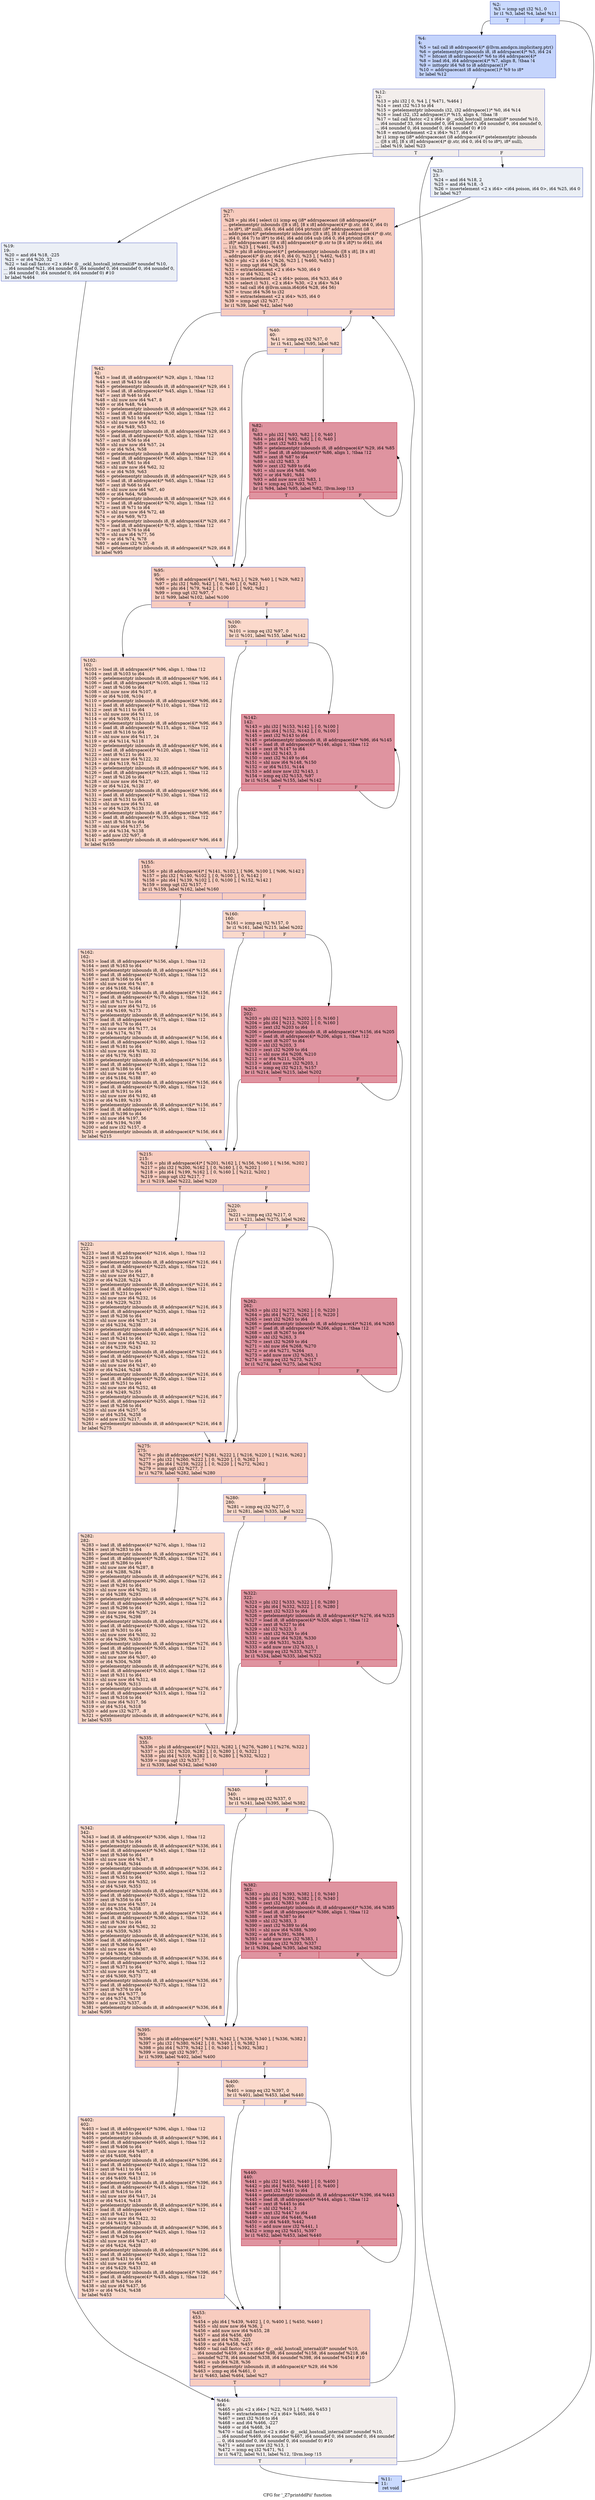 digraph "CFG for '_Z7printddPii' function" {
	label="CFG for '_Z7printddPii' function";

	Node0x4d360e0 [shape=record,color="#3d50c3ff", style=filled, fillcolor="#88abfd70",label="{%2:\l  %3 = icmp sgt i32 %1, 0\l  br i1 %3, label %4, label %11\l|{<s0>T|<s1>F}}"];
	Node0x4d360e0:s0 -> Node0x4d36800;
	Node0x4d360e0:s1 -> Node0x4d36890;
	Node0x4d36800 [shape=record,color="#3d50c3ff", style=filled, fillcolor="#7a9df870",label="{%4:\l4:                                                \l  %5 = tail call i8 addrspace(4)* @llvm.amdgcn.implicitarg.ptr()\l  %6 = getelementptr inbounds i8, i8 addrspace(4)* %5, i64 24\l  %7 = bitcast i8 addrspace(4)* %6 to i64 addrspace(4)*\l  %8 = load i64, i64 addrspace(4)* %7, align 8, !tbaa !4\l  %9 = inttoptr i64 %8 to i8 addrspace(1)*\l  %10 = addrspacecast i8 addrspace(1)* %9 to i8*\l  br label %12\l}"];
	Node0x4d36800 -> Node0x4d369d0;
	Node0x4d36890 [shape=record,color="#3d50c3ff", style=filled, fillcolor="#88abfd70",label="{%11:\l11:                                               \l  ret void\l}"];
	Node0x4d369d0 [shape=record,color="#3d50c3ff", style=filled, fillcolor="#e3d9d370",label="{%12:\l12:                                               \l  %13 = phi i32 [ 0, %4 ], [ %471, %464 ]\l  %14 = zext i32 %13 to i64\l  %15 = getelementptr inbounds i32, i32 addrspace(1)* %0, i64 %14\l  %16 = load i32, i32 addrspace(1)* %15, align 4, !tbaa !8\l  %17 = tail call fastcc \<2 x i64\> @__ockl_hostcall_internal(i8* noundef %10,\l... i64 noundef 33, i64 noundef 0, i64 noundef 0, i64 noundef 0, i64 noundef 0,\l... i64 noundef 0, i64 noundef 0, i64 noundef 0) #10\l  %18 = extractelement \<2 x i64\> %17, i64 0\l  br i1 icmp eq (i8* addrspacecast (i8 addrspace(4)* getelementptr inbounds\l... ([8 x i8], [8 x i8] addrspace(4)* @.str, i64 0, i64 0) to i8*), i8* null),\l... label %19, label %23\l|{<s0>T|<s1>F}}"];
	Node0x4d369d0:s0 -> Node0x4d38840;
	Node0x4d369d0:s1 -> Node0x4d39230;
	Node0x4d38840 [shape=record,color="#3d50c3ff", style=filled, fillcolor="#d1dae970",label="{%19:\l19:                                               \l  %20 = and i64 %18, -225\l  %21 = or i64 %20, 32\l  %22 = tail call fastcc \<2 x i64\> @__ockl_hostcall_internal(i8* noundef %10,\l... i64 noundef %21, i64 noundef 0, i64 noundef 0, i64 noundef 0, i64 noundef 0,\l... i64 noundef 0, i64 noundef 0, i64 noundef 0) #10\l  br label %464\l}"];
	Node0x4d38840 -> Node0x4d37b70;
	Node0x4d39230 [shape=record,color="#3d50c3ff", style=filled, fillcolor="#d1dae970",label="{%23:\l23:                                               \l  %24 = and i64 %18, 2\l  %25 = and i64 %18, -3\l  %26 = insertelement \<2 x i64\> \<i64 poison, i64 0\>, i64 %25, i64 0\l  br label %27\l}"];
	Node0x4d39230 -> Node0x4d3a020;
	Node0x4d3a020 [shape=record,color="#3d50c3ff", style=filled, fillcolor="#f08b6e70",label="{%27:\l27:                                               \l  %28 = phi i64 [ select (i1 icmp eq (i8* addrspacecast (i8 addrspace(4)*\l... getelementptr inbounds ([8 x i8], [8 x i8] addrspace(4)* @.str, i64 0, i64 0)\l... to i8*), i8* null), i64 0, i64 add (i64 ptrtoint (i8* addrspacecast (i8\l... addrspace(4)* getelementptr inbounds ([8 x i8], [8 x i8] addrspace(4)* @.str,\l... i64 0, i64 7) to i8*) to i64), i64 add (i64 sub (i64 0, i64 ptrtoint ([8 x\l... i8]* addrspacecast ([8 x i8] addrspace(4)* @.str to [8 x i8]*) to i64)), i64\l... 1))), %23 ], [ %461, %453 ]\l  %29 = phi i8 addrspace(4)* [ getelementptr inbounds ([8 x i8], [8 x i8]\l... addrspace(4)* @.str, i64 0, i64 0), %23 ], [ %462, %453 ]\l  %30 = phi \<2 x i64\> [ %26, %23 ], [ %460, %453 ]\l  %31 = icmp ugt i64 %28, 56\l  %32 = extractelement \<2 x i64\> %30, i64 0\l  %33 = or i64 %32, %24\l  %34 = insertelement \<2 x i64\> poison, i64 %33, i64 0\l  %35 = select i1 %31, \<2 x i64\> %30, \<2 x i64\> %34\l  %36 = tail call i64 @llvm.umin.i64(i64 %28, i64 56)\l  %37 = trunc i64 %36 to i32\l  %38 = extractelement \<2 x i64\> %35, i64 0\l  %39 = icmp ugt i32 %37, 7\l  br i1 %39, label %42, label %40\l|{<s0>T|<s1>F}}"];
	Node0x4d3a020:s0 -> Node0x4d3b0a0;
	Node0x4d3a020:s1 -> Node0x4d3b130;
	Node0x4d3b130 [shape=record,color="#3d50c3ff", style=filled, fillcolor="#f7a88970",label="{%40:\l40:                                               \l  %41 = icmp eq i32 %37, 0\l  br i1 %41, label %95, label %82\l|{<s0>T|<s1>F}}"];
	Node0x4d3b130:s0 -> Node0x4d3b300;
	Node0x4d3b130:s1 -> Node0x4d3b350;
	Node0x4d3b0a0 [shape=record,color="#3d50c3ff", style=filled, fillcolor="#f7a88970",label="{%42:\l42:                                               \l  %43 = load i8, i8 addrspace(4)* %29, align 1, !tbaa !12\l  %44 = zext i8 %43 to i64\l  %45 = getelementptr inbounds i8, i8 addrspace(4)* %29, i64 1\l  %46 = load i8, i8 addrspace(4)* %45, align 1, !tbaa !12\l  %47 = zext i8 %46 to i64\l  %48 = shl nuw nsw i64 %47, 8\l  %49 = or i64 %48, %44\l  %50 = getelementptr inbounds i8, i8 addrspace(4)* %29, i64 2\l  %51 = load i8, i8 addrspace(4)* %50, align 1, !tbaa !12\l  %52 = zext i8 %51 to i64\l  %53 = shl nuw nsw i64 %52, 16\l  %54 = or i64 %49, %53\l  %55 = getelementptr inbounds i8, i8 addrspace(4)* %29, i64 3\l  %56 = load i8, i8 addrspace(4)* %55, align 1, !tbaa !12\l  %57 = zext i8 %56 to i64\l  %58 = shl nuw nsw i64 %57, 24\l  %59 = or i64 %54, %58\l  %60 = getelementptr inbounds i8, i8 addrspace(4)* %29, i64 4\l  %61 = load i8, i8 addrspace(4)* %60, align 1, !tbaa !12\l  %62 = zext i8 %61 to i64\l  %63 = shl nuw nsw i64 %62, 32\l  %64 = or i64 %59, %63\l  %65 = getelementptr inbounds i8, i8 addrspace(4)* %29, i64 5\l  %66 = load i8, i8 addrspace(4)* %65, align 1, !tbaa !12\l  %67 = zext i8 %66 to i64\l  %68 = shl nuw nsw i64 %67, 40\l  %69 = or i64 %64, %68\l  %70 = getelementptr inbounds i8, i8 addrspace(4)* %29, i64 6\l  %71 = load i8, i8 addrspace(4)* %70, align 1, !tbaa !12\l  %72 = zext i8 %71 to i64\l  %73 = shl nuw nsw i64 %72, 48\l  %74 = or i64 %69, %73\l  %75 = getelementptr inbounds i8, i8 addrspace(4)* %29, i64 7\l  %76 = load i8, i8 addrspace(4)* %75, align 1, !tbaa !12\l  %77 = zext i8 %76 to i64\l  %78 = shl nuw i64 %77, 56\l  %79 = or i64 %74, %78\l  %80 = add nsw i32 %37, -8\l  %81 = getelementptr inbounds i8, i8 addrspace(4)* %29, i64 8\l  br label %95\l}"];
	Node0x4d3b0a0 -> Node0x4d3b300;
	Node0x4d3b350 [shape=record,color="#b70d28ff", style=filled, fillcolor="#b70d2870",label="{%82:\l82:                                               \l  %83 = phi i32 [ %93, %82 ], [ 0, %40 ]\l  %84 = phi i64 [ %92, %82 ], [ 0, %40 ]\l  %85 = zext i32 %83 to i64\l  %86 = getelementptr inbounds i8, i8 addrspace(4)* %29, i64 %85\l  %87 = load i8, i8 addrspace(4)* %86, align 1, !tbaa !12\l  %88 = zext i8 %87 to i64\l  %89 = shl i32 %83, 3\l  %90 = zext i32 %89 to i64\l  %91 = shl nuw i64 %88, %90\l  %92 = or i64 %91, %84\l  %93 = add nuw nsw i32 %83, 1\l  %94 = icmp eq i32 %93, %37\l  br i1 %94, label %95, label %82, !llvm.loop !13\l|{<s0>T|<s1>F}}"];
	Node0x4d3b350:s0 -> Node0x4d3b300;
	Node0x4d3b350:s1 -> Node0x4d3b350;
	Node0x4d3b300 [shape=record,color="#3d50c3ff", style=filled, fillcolor="#f08b6e70",label="{%95:\l95:                                               \l  %96 = phi i8 addrspace(4)* [ %81, %42 ], [ %29, %40 ], [ %29, %82 ]\l  %97 = phi i32 [ %80, %42 ], [ 0, %40 ], [ 0, %82 ]\l  %98 = phi i64 [ %79, %42 ], [ 0, %40 ], [ %92, %82 ]\l  %99 = icmp ugt i32 %97, 7\l  br i1 %99, label %102, label %100\l|{<s0>T|<s1>F}}"];
	Node0x4d3b300:s0 -> Node0x4d3e000;
	Node0x4d3b300:s1 -> Node0x4d3e050;
	Node0x4d3e050 [shape=record,color="#3d50c3ff", style=filled, fillcolor="#f7a88970",label="{%100:\l100:                                              \l  %101 = icmp eq i32 %97, 0\l  br i1 %101, label %155, label %142\l|{<s0>T|<s1>F}}"];
	Node0x4d3e050:s0 -> Node0x4d3e220;
	Node0x4d3e050:s1 -> Node0x4d3e270;
	Node0x4d3e000 [shape=record,color="#3d50c3ff", style=filled, fillcolor="#f7a88970",label="{%102:\l102:                                              \l  %103 = load i8, i8 addrspace(4)* %96, align 1, !tbaa !12\l  %104 = zext i8 %103 to i64\l  %105 = getelementptr inbounds i8, i8 addrspace(4)* %96, i64 1\l  %106 = load i8, i8 addrspace(4)* %105, align 1, !tbaa !12\l  %107 = zext i8 %106 to i64\l  %108 = shl nuw nsw i64 %107, 8\l  %109 = or i64 %108, %104\l  %110 = getelementptr inbounds i8, i8 addrspace(4)* %96, i64 2\l  %111 = load i8, i8 addrspace(4)* %110, align 1, !tbaa !12\l  %112 = zext i8 %111 to i64\l  %113 = shl nuw nsw i64 %112, 16\l  %114 = or i64 %109, %113\l  %115 = getelementptr inbounds i8, i8 addrspace(4)* %96, i64 3\l  %116 = load i8, i8 addrspace(4)* %115, align 1, !tbaa !12\l  %117 = zext i8 %116 to i64\l  %118 = shl nuw nsw i64 %117, 24\l  %119 = or i64 %114, %118\l  %120 = getelementptr inbounds i8, i8 addrspace(4)* %96, i64 4\l  %121 = load i8, i8 addrspace(4)* %120, align 1, !tbaa !12\l  %122 = zext i8 %121 to i64\l  %123 = shl nuw nsw i64 %122, 32\l  %124 = or i64 %119, %123\l  %125 = getelementptr inbounds i8, i8 addrspace(4)* %96, i64 5\l  %126 = load i8, i8 addrspace(4)* %125, align 1, !tbaa !12\l  %127 = zext i8 %126 to i64\l  %128 = shl nuw nsw i64 %127, 40\l  %129 = or i64 %124, %128\l  %130 = getelementptr inbounds i8, i8 addrspace(4)* %96, i64 6\l  %131 = load i8, i8 addrspace(4)* %130, align 1, !tbaa !12\l  %132 = zext i8 %131 to i64\l  %133 = shl nuw nsw i64 %132, 48\l  %134 = or i64 %129, %133\l  %135 = getelementptr inbounds i8, i8 addrspace(4)* %96, i64 7\l  %136 = load i8, i8 addrspace(4)* %135, align 1, !tbaa !12\l  %137 = zext i8 %136 to i64\l  %138 = shl nuw i64 %137, 56\l  %139 = or i64 %134, %138\l  %140 = add nsw i32 %97, -8\l  %141 = getelementptr inbounds i8, i8 addrspace(4)* %96, i64 8\l  br label %155\l}"];
	Node0x4d3e000 -> Node0x4d3e220;
	Node0x4d3e270 [shape=record,color="#b70d28ff", style=filled, fillcolor="#b70d2870",label="{%142:\l142:                                              \l  %143 = phi i32 [ %153, %142 ], [ 0, %100 ]\l  %144 = phi i64 [ %152, %142 ], [ 0, %100 ]\l  %145 = zext i32 %143 to i64\l  %146 = getelementptr inbounds i8, i8 addrspace(4)* %96, i64 %145\l  %147 = load i8, i8 addrspace(4)* %146, align 1, !tbaa !12\l  %148 = zext i8 %147 to i64\l  %149 = shl i32 %143, 3\l  %150 = zext i32 %149 to i64\l  %151 = shl nuw i64 %148, %150\l  %152 = or i64 %151, %144\l  %153 = add nuw nsw i32 %143, 1\l  %154 = icmp eq i32 %153, %97\l  br i1 %154, label %155, label %142\l|{<s0>T|<s1>F}}"];
	Node0x4d3e270:s0 -> Node0x4d3e220;
	Node0x4d3e270:s1 -> Node0x4d3e270;
	Node0x4d3e220 [shape=record,color="#3d50c3ff", style=filled, fillcolor="#f08b6e70",label="{%155:\l155:                                              \l  %156 = phi i8 addrspace(4)* [ %141, %102 ], [ %96, %100 ], [ %96, %142 ]\l  %157 = phi i32 [ %140, %102 ], [ 0, %100 ], [ 0, %142 ]\l  %158 = phi i64 [ %139, %102 ], [ 0, %100 ], [ %152, %142 ]\l  %159 = icmp ugt i32 %157, 7\l  br i1 %159, label %162, label %160\l|{<s0>T|<s1>F}}"];
	Node0x4d3e220:s0 -> Node0x4d40740;
	Node0x4d3e220:s1 -> Node0x4d40790;
	Node0x4d40790 [shape=record,color="#3d50c3ff", style=filled, fillcolor="#f7a88970",label="{%160:\l160:                                              \l  %161 = icmp eq i32 %157, 0\l  br i1 %161, label %215, label %202\l|{<s0>T|<s1>F}}"];
	Node0x4d40790:s0 -> Node0x4d40920;
	Node0x4d40790:s1 -> Node0x4d40970;
	Node0x4d40740 [shape=record,color="#3d50c3ff", style=filled, fillcolor="#f7a88970",label="{%162:\l162:                                              \l  %163 = load i8, i8 addrspace(4)* %156, align 1, !tbaa !12\l  %164 = zext i8 %163 to i64\l  %165 = getelementptr inbounds i8, i8 addrspace(4)* %156, i64 1\l  %166 = load i8, i8 addrspace(4)* %165, align 1, !tbaa !12\l  %167 = zext i8 %166 to i64\l  %168 = shl nuw nsw i64 %167, 8\l  %169 = or i64 %168, %164\l  %170 = getelementptr inbounds i8, i8 addrspace(4)* %156, i64 2\l  %171 = load i8, i8 addrspace(4)* %170, align 1, !tbaa !12\l  %172 = zext i8 %171 to i64\l  %173 = shl nuw nsw i64 %172, 16\l  %174 = or i64 %169, %173\l  %175 = getelementptr inbounds i8, i8 addrspace(4)* %156, i64 3\l  %176 = load i8, i8 addrspace(4)* %175, align 1, !tbaa !12\l  %177 = zext i8 %176 to i64\l  %178 = shl nuw nsw i64 %177, 24\l  %179 = or i64 %174, %178\l  %180 = getelementptr inbounds i8, i8 addrspace(4)* %156, i64 4\l  %181 = load i8, i8 addrspace(4)* %180, align 1, !tbaa !12\l  %182 = zext i8 %181 to i64\l  %183 = shl nuw nsw i64 %182, 32\l  %184 = or i64 %179, %183\l  %185 = getelementptr inbounds i8, i8 addrspace(4)* %156, i64 5\l  %186 = load i8, i8 addrspace(4)* %185, align 1, !tbaa !12\l  %187 = zext i8 %186 to i64\l  %188 = shl nuw nsw i64 %187, 40\l  %189 = or i64 %184, %188\l  %190 = getelementptr inbounds i8, i8 addrspace(4)* %156, i64 6\l  %191 = load i8, i8 addrspace(4)* %190, align 1, !tbaa !12\l  %192 = zext i8 %191 to i64\l  %193 = shl nuw nsw i64 %192, 48\l  %194 = or i64 %189, %193\l  %195 = getelementptr inbounds i8, i8 addrspace(4)* %156, i64 7\l  %196 = load i8, i8 addrspace(4)* %195, align 1, !tbaa !12\l  %197 = zext i8 %196 to i64\l  %198 = shl nuw i64 %197, 56\l  %199 = or i64 %194, %198\l  %200 = add nsw i32 %157, -8\l  %201 = getelementptr inbounds i8, i8 addrspace(4)* %156, i64 8\l  br label %215\l}"];
	Node0x4d40740 -> Node0x4d40920;
	Node0x4d40970 [shape=record,color="#b70d28ff", style=filled, fillcolor="#b70d2870",label="{%202:\l202:                                              \l  %203 = phi i32 [ %213, %202 ], [ 0, %160 ]\l  %204 = phi i64 [ %212, %202 ], [ 0, %160 ]\l  %205 = zext i32 %203 to i64\l  %206 = getelementptr inbounds i8, i8 addrspace(4)* %156, i64 %205\l  %207 = load i8, i8 addrspace(4)* %206, align 1, !tbaa !12\l  %208 = zext i8 %207 to i64\l  %209 = shl i32 %203, 3\l  %210 = zext i32 %209 to i64\l  %211 = shl nuw i64 %208, %210\l  %212 = or i64 %211, %204\l  %213 = add nuw nsw i32 %203, 1\l  %214 = icmp eq i32 %213, %157\l  br i1 %214, label %215, label %202\l|{<s0>T|<s1>F}}"];
	Node0x4d40970:s0 -> Node0x4d40920;
	Node0x4d40970:s1 -> Node0x4d40970;
	Node0x4d40920 [shape=record,color="#3d50c3ff", style=filled, fillcolor="#f08b6e70",label="{%215:\l215:                                              \l  %216 = phi i8 addrspace(4)* [ %201, %162 ], [ %156, %160 ], [ %156, %202 ]\l  %217 = phi i32 [ %200, %162 ], [ 0, %160 ], [ 0, %202 ]\l  %218 = phi i64 [ %199, %162 ], [ 0, %160 ], [ %212, %202 ]\l  %219 = icmp ugt i32 %217, 7\l  br i1 %219, label %222, label %220\l|{<s0>T|<s1>F}}"];
	Node0x4d40920:s0 -> Node0x4d429c0;
	Node0x4d40920:s1 -> Node0x4d42a10;
	Node0x4d42a10 [shape=record,color="#3d50c3ff", style=filled, fillcolor="#f7a88970",label="{%220:\l220:                                              \l  %221 = icmp eq i32 %217, 0\l  br i1 %221, label %275, label %262\l|{<s0>T|<s1>F}}"];
	Node0x4d42a10:s0 -> Node0x4d42ba0;
	Node0x4d42a10:s1 -> Node0x4d42bf0;
	Node0x4d429c0 [shape=record,color="#3d50c3ff", style=filled, fillcolor="#f7a88970",label="{%222:\l222:                                              \l  %223 = load i8, i8 addrspace(4)* %216, align 1, !tbaa !12\l  %224 = zext i8 %223 to i64\l  %225 = getelementptr inbounds i8, i8 addrspace(4)* %216, i64 1\l  %226 = load i8, i8 addrspace(4)* %225, align 1, !tbaa !12\l  %227 = zext i8 %226 to i64\l  %228 = shl nuw nsw i64 %227, 8\l  %229 = or i64 %228, %224\l  %230 = getelementptr inbounds i8, i8 addrspace(4)* %216, i64 2\l  %231 = load i8, i8 addrspace(4)* %230, align 1, !tbaa !12\l  %232 = zext i8 %231 to i64\l  %233 = shl nuw nsw i64 %232, 16\l  %234 = or i64 %229, %233\l  %235 = getelementptr inbounds i8, i8 addrspace(4)* %216, i64 3\l  %236 = load i8, i8 addrspace(4)* %235, align 1, !tbaa !12\l  %237 = zext i8 %236 to i64\l  %238 = shl nuw nsw i64 %237, 24\l  %239 = or i64 %234, %238\l  %240 = getelementptr inbounds i8, i8 addrspace(4)* %216, i64 4\l  %241 = load i8, i8 addrspace(4)* %240, align 1, !tbaa !12\l  %242 = zext i8 %241 to i64\l  %243 = shl nuw nsw i64 %242, 32\l  %244 = or i64 %239, %243\l  %245 = getelementptr inbounds i8, i8 addrspace(4)* %216, i64 5\l  %246 = load i8, i8 addrspace(4)* %245, align 1, !tbaa !12\l  %247 = zext i8 %246 to i64\l  %248 = shl nuw nsw i64 %247, 40\l  %249 = or i64 %244, %248\l  %250 = getelementptr inbounds i8, i8 addrspace(4)* %216, i64 6\l  %251 = load i8, i8 addrspace(4)* %250, align 1, !tbaa !12\l  %252 = zext i8 %251 to i64\l  %253 = shl nuw nsw i64 %252, 48\l  %254 = or i64 %249, %253\l  %255 = getelementptr inbounds i8, i8 addrspace(4)* %216, i64 7\l  %256 = load i8, i8 addrspace(4)* %255, align 1, !tbaa !12\l  %257 = zext i8 %256 to i64\l  %258 = shl nuw i64 %257, 56\l  %259 = or i64 %254, %258\l  %260 = add nsw i32 %217, -8\l  %261 = getelementptr inbounds i8, i8 addrspace(4)* %216, i64 8\l  br label %275\l}"];
	Node0x4d429c0 -> Node0x4d42ba0;
	Node0x4d42bf0 [shape=record,color="#b70d28ff", style=filled, fillcolor="#b70d2870",label="{%262:\l262:                                              \l  %263 = phi i32 [ %273, %262 ], [ 0, %220 ]\l  %264 = phi i64 [ %272, %262 ], [ 0, %220 ]\l  %265 = zext i32 %263 to i64\l  %266 = getelementptr inbounds i8, i8 addrspace(4)* %216, i64 %265\l  %267 = load i8, i8 addrspace(4)* %266, align 1, !tbaa !12\l  %268 = zext i8 %267 to i64\l  %269 = shl i32 %263, 3\l  %270 = zext i32 %269 to i64\l  %271 = shl nuw i64 %268, %270\l  %272 = or i64 %271, %264\l  %273 = add nuw nsw i32 %263, 1\l  %274 = icmp eq i32 %273, %217\l  br i1 %274, label %275, label %262\l|{<s0>T|<s1>F}}"];
	Node0x4d42bf0:s0 -> Node0x4d42ba0;
	Node0x4d42bf0:s1 -> Node0x4d42bf0;
	Node0x4d42ba0 [shape=record,color="#3d50c3ff", style=filled, fillcolor="#f08b6e70",label="{%275:\l275:                                              \l  %276 = phi i8 addrspace(4)* [ %261, %222 ], [ %216, %220 ], [ %216, %262 ]\l  %277 = phi i32 [ %260, %222 ], [ 0, %220 ], [ 0, %262 ]\l  %278 = phi i64 [ %259, %222 ], [ 0, %220 ], [ %272, %262 ]\l  %279 = icmp ugt i32 %277, 7\l  br i1 %279, label %282, label %280\l|{<s0>T|<s1>F}}"];
	Node0x4d42ba0:s0 -> Node0x4d45410;
	Node0x4d42ba0:s1 -> Node0x4d45460;
	Node0x4d45460 [shape=record,color="#3d50c3ff", style=filled, fillcolor="#f7a88970",label="{%280:\l280:                                              \l  %281 = icmp eq i32 %277, 0\l  br i1 %281, label %335, label %322\l|{<s0>T|<s1>F}}"];
	Node0x4d45460:s0 -> Node0x4d455f0;
	Node0x4d45460:s1 -> Node0x4d45640;
	Node0x4d45410 [shape=record,color="#3d50c3ff", style=filled, fillcolor="#f7a88970",label="{%282:\l282:                                              \l  %283 = load i8, i8 addrspace(4)* %276, align 1, !tbaa !12\l  %284 = zext i8 %283 to i64\l  %285 = getelementptr inbounds i8, i8 addrspace(4)* %276, i64 1\l  %286 = load i8, i8 addrspace(4)* %285, align 1, !tbaa !12\l  %287 = zext i8 %286 to i64\l  %288 = shl nuw nsw i64 %287, 8\l  %289 = or i64 %288, %284\l  %290 = getelementptr inbounds i8, i8 addrspace(4)* %276, i64 2\l  %291 = load i8, i8 addrspace(4)* %290, align 1, !tbaa !12\l  %292 = zext i8 %291 to i64\l  %293 = shl nuw nsw i64 %292, 16\l  %294 = or i64 %289, %293\l  %295 = getelementptr inbounds i8, i8 addrspace(4)* %276, i64 3\l  %296 = load i8, i8 addrspace(4)* %295, align 1, !tbaa !12\l  %297 = zext i8 %296 to i64\l  %298 = shl nuw nsw i64 %297, 24\l  %299 = or i64 %294, %298\l  %300 = getelementptr inbounds i8, i8 addrspace(4)* %276, i64 4\l  %301 = load i8, i8 addrspace(4)* %300, align 1, !tbaa !12\l  %302 = zext i8 %301 to i64\l  %303 = shl nuw nsw i64 %302, 32\l  %304 = or i64 %299, %303\l  %305 = getelementptr inbounds i8, i8 addrspace(4)* %276, i64 5\l  %306 = load i8, i8 addrspace(4)* %305, align 1, !tbaa !12\l  %307 = zext i8 %306 to i64\l  %308 = shl nuw nsw i64 %307, 40\l  %309 = or i64 %304, %308\l  %310 = getelementptr inbounds i8, i8 addrspace(4)* %276, i64 6\l  %311 = load i8, i8 addrspace(4)* %310, align 1, !tbaa !12\l  %312 = zext i8 %311 to i64\l  %313 = shl nuw nsw i64 %312, 48\l  %314 = or i64 %309, %313\l  %315 = getelementptr inbounds i8, i8 addrspace(4)* %276, i64 7\l  %316 = load i8, i8 addrspace(4)* %315, align 1, !tbaa !12\l  %317 = zext i8 %316 to i64\l  %318 = shl nuw i64 %317, 56\l  %319 = or i64 %314, %318\l  %320 = add nsw i32 %277, -8\l  %321 = getelementptr inbounds i8, i8 addrspace(4)* %276, i64 8\l  br label %335\l}"];
	Node0x4d45410 -> Node0x4d455f0;
	Node0x4d45640 [shape=record,color="#b70d28ff", style=filled, fillcolor="#b70d2870",label="{%322:\l322:                                              \l  %323 = phi i32 [ %333, %322 ], [ 0, %280 ]\l  %324 = phi i64 [ %332, %322 ], [ 0, %280 ]\l  %325 = zext i32 %323 to i64\l  %326 = getelementptr inbounds i8, i8 addrspace(4)* %276, i64 %325\l  %327 = load i8, i8 addrspace(4)* %326, align 1, !tbaa !12\l  %328 = zext i8 %327 to i64\l  %329 = shl i32 %323, 3\l  %330 = zext i32 %329 to i64\l  %331 = shl nuw i64 %328, %330\l  %332 = or i64 %331, %324\l  %333 = add nuw nsw i32 %323, 1\l  %334 = icmp eq i32 %333, %277\l  br i1 %334, label %335, label %322\l|{<s0>T|<s1>F}}"];
	Node0x4d45640:s0 -> Node0x4d455f0;
	Node0x4d45640:s1 -> Node0x4d45640;
	Node0x4d455f0 [shape=record,color="#3d50c3ff", style=filled, fillcolor="#f08b6e70",label="{%335:\l335:                                              \l  %336 = phi i8 addrspace(4)* [ %321, %282 ], [ %276, %280 ], [ %276, %322 ]\l  %337 = phi i32 [ %320, %282 ], [ 0, %280 ], [ 0, %322 ]\l  %338 = phi i64 [ %319, %282 ], [ 0, %280 ], [ %332, %322 ]\l  %339 = icmp ugt i32 %337, 7\l  br i1 %339, label %342, label %340\l|{<s0>T|<s1>F}}"];
	Node0x4d455f0:s0 -> Node0x4d37650;
	Node0x4d455f0:s1 -> Node0x4d376a0;
	Node0x4d376a0 [shape=record,color="#3d50c3ff", style=filled, fillcolor="#f7a88970",label="{%340:\l340:                                              \l  %341 = icmp eq i32 %337, 0\l  br i1 %341, label %395, label %382\l|{<s0>T|<s1>F}}"];
	Node0x4d376a0:s0 -> Node0x4d37830;
	Node0x4d376a0:s1 -> Node0x4d37880;
	Node0x4d37650 [shape=record,color="#3d50c3ff", style=filled, fillcolor="#f7a88970",label="{%342:\l342:                                              \l  %343 = load i8, i8 addrspace(4)* %336, align 1, !tbaa !12\l  %344 = zext i8 %343 to i64\l  %345 = getelementptr inbounds i8, i8 addrspace(4)* %336, i64 1\l  %346 = load i8, i8 addrspace(4)* %345, align 1, !tbaa !12\l  %347 = zext i8 %346 to i64\l  %348 = shl nuw nsw i64 %347, 8\l  %349 = or i64 %348, %344\l  %350 = getelementptr inbounds i8, i8 addrspace(4)* %336, i64 2\l  %351 = load i8, i8 addrspace(4)* %350, align 1, !tbaa !12\l  %352 = zext i8 %351 to i64\l  %353 = shl nuw nsw i64 %352, 16\l  %354 = or i64 %349, %353\l  %355 = getelementptr inbounds i8, i8 addrspace(4)* %336, i64 3\l  %356 = load i8, i8 addrspace(4)* %355, align 1, !tbaa !12\l  %357 = zext i8 %356 to i64\l  %358 = shl nuw nsw i64 %357, 24\l  %359 = or i64 %354, %358\l  %360 = getelementptr inbounds i8, i8 addrspace(4)* %336, i64 4\l  %361 = load i8, i8 addrspace(4)* %360, align 1, !tbaa !12\l  %362 = zext i8 %361 to i64\l  %363 = shl nuw nsw i64 %362, 32\l  %364 = or i64 %359, %363\l  %365 = getelementptr inbounds i8, i8 addrspace(4)* %336, i64 5\l  %366 = load i8, i8 addrspace(4)* %365, align 1, !tbaa !12\l  %367 = zext i8 %366 to i64\l  %368 = shl nuw nsw i64 %367, 40\l  %369 = or i64 %364, %368\l  %370 = getelementptr inbounds i8, i8 addrspace(4)* %336, i64 6\l  %371 = load i8, i8 addrspace(4)* %370, align 1, !tbaa !12\l  %372 = zext i8 %371 to i64\l  %373 = shl nuw nsw i64 %372, 48\l  %374 = or i64 %369, %373\l  %375 = getelementptr inbounds i8, i8 addrspace(4)* %336, i64 7\l  %376 = load i8, i8 addrspace(4)* %375, align 1, !tbaa !12\l  %377 = zext i8 %376 to i64\l  %378 = shl nuw i64 %377, 56\l  %379 = or i64 %374, %378\l  %380 = add nsw i32 %337, -8\l  %381 = getelementptr inbounds i8, i8 addrspace(4)* %336, i64 8\l  br label %395\l}"];
	Node0x4d37650 -> Node0x4d37830;
	Node0x4d37880 [shape=record,color="#b70d28ff", style=filled, fillcolor="#b70d2870",label="{%382:\l382:                                              \l  %383 = phi i32 [ %393, %382 ], [ 0, %340 ]\l  %384 = phi i64 [ %392, %382 ], [ 0, %340 ]\l  %385 = zext i32 %383 to i64\l  %386 = getelementptr inbounds i8, i8 addrspace(4)* %336, i64 %385\l  %387 = load i8, i8 addrspace(4)* %386, align 1, !tbaa !12\l  %388 = zext i8 %387 to i64\l  %389 = shl i32 %383, 3\l  %390 = zext i32 %389 to i64\l  %391 = shl nuw i64 %388, %390\l  %392 = or i64 %391, %384\l  %393 = add nuw nsw i32 %383, 1\l  %394 = icmp eq i32 %393, %337\l  br i1 %394, label %395, label %382\l|{<s0>T|<s1>F}}"];
	Node0x4d37880:s0 -> Node0x4d37830;
	Node0x4d37880:s1 -> Node0x4d37880;
	Node0x4d37830 [shape=record,color="#3d50c3ff", style=filled, fillcolor="#f08b6e70",label="{%395:\l395:                                              \l  %396 = phi i8 addrspace(4)* [ %381, %342 ], [ %336, %340 ], [ %336, %382 ]\l  %397 = phi i32 [ %380, %342 ], [ 0, %340 ], [ 0, %382 ]\l  %398 = phi i64 [ %379, %342 ], [ 0, %340 ], [ %392, %382 ]\l  %399 = icmp ugt i32 %397, 7\l  br i1 %399, label %402, label %400\l|{<s0>T|<s1>F}}"];
	Node0x4d37830:s0 -> Node0x4d4a8f0;
	Node0x4d37830:s1 -> Node0x4d4a940;
	Node0x4d4a940 [shape=record,color="#3d50c3ff", style=filled, fillcolor="#f7a88970",label="{%400:\l400:                                              \l  %401 = icmp eq i32 %397, 0\l  br i1 %401, label %453, label %440\l|{<s0>T|<s1>F}}"];
	Node0x4d4a940:s0 -> Node0x4d3a4c0;
	Node0x4d4a940:s1 -> Node0x4d4aad0;
	Node0x4d4a8f0 [shape=record,color="#3d50c3ff", style=filled, fillcolor="#f7a88970",label="{%402:\l402:                                              \l  %403 = load i8, i8 addrspace(4)* %396, align 1, !tbaa !12\l  %404 = zext i8 %403 to i64\l  %405 = getelementptr inbounds i8, i8 addrspace(4)* %396, i64 1\l  %406 = load i8, i8 addrspace(4)* %405, align 1, !tbaa !12\l  %407 = zext i8 %406 to i64\l  %408 = shl nuw nsw i64 %407, 8\l  %409 = or i64 %408, %404\l  %410 = getelementptr inbounds i8, i8 addrspace(4)* %396, i64 2\l  %411 = load i8, i8 addrspace(4)* %410, align 1, !tbaa !12\l  %412 = zext i8 %411 to i64\l  %413 = shl nuw nsw i64 %412, 16\l  %414 = or i64 %409, %413\l  %415 = getelementptr inbounds i8, i8 addrspace(4)* %396, i64 3\l  %416 = load i8, i8 addrspace(4)* %415, align 1, !tbaa !12\l  %417 = zext i8 %416 to i64\l  %418 = shl nuw nsw i64 %417, 24\l  %419 = or i64 %414, %418\l  %420 = getelementptr inbounds i8, i8 addrspace(4)* %396, i64 4\l  %421 = load i8, i8 addrspace(4)* %420, align 1, !tbaa !12\l  %422 = zext i8 %421 to i64\l  %423 = shl nuw nsw i64 %422, 32\l  %424 = or i64 %419, %423\l  %425 = getelementptr inbounds i8, i8 addrspace(4)* %396, i64 5\l  %426 = load i8, i8 addrspace(4)* %425, align 1, !tbaa !12\l  %427 = zext i8 %426 to i64\l  %428 = shl nuw nsw i64 %427, 40\l  %429 = or i64 %424, %428\l  %430 = getelementptr inbounds i8, i8 addrspace(4)* %396, i64 6\l  %431 = load i8, i8 addrspace(4)* %430, align 1, !tbaa !12\l  %432 = zext i8 %431 to i64\l  %433 = shl nuw nsw i64 %432, 48\l  %434 = or i64 %429, %433\l  %435 = getelementptr inbounds i8, i8 addrspace(4)* %396, i64 7\l  %436 = load i8, i8 addrspace(4)* %435, align 1, !tbaa !12\l  %437 = zext i8 %436 to i64\l  %438 = shl nuw i64 %437, 56\l  %439 = or i64 %434, %438\l  br label %453\l}"];
	Node0x4d4a8f0 -> Node0x4d3a4c0;
	Node0x4d4aad0 [shape=record,color="#b70d28ff", style=filled, fillcolor="#b70d2870",label="{%440:\l440:                                              \l  %441 = phi i32 [ %451, %440 ], [ 0, %400 ]\l  %442 = phi i64 [ %450, %440 ], [ 0, %400 ]\l  %443 = zext i32 %441 to i64\l  %444 = getelementptr inbounds i8, i8 addrspace(4)* %396, i64 %443\l  %445 = load i8, i8 addrspace(4)* %444, align 1, !tbaa !12\l  %446 = zext i8 %445 to i64\l  %447 = shl i32 %441, 3\l  %448 = zext i32 %447 to i64\l  %449 = shl nuw i64 %446, %448\l  %450 = or i64 %449, %442\l  %451 = add nuw nsw i32 %441, 1\l  %452 = icmp eq i32 %451, %397\l  br i1 %452, label %453, label %440\l|{<s0>T|<s1>F}}"];
	Node0x4d4aad0:s0 -> Node0x4d3a4c0;
	Node0x4d4aad0:s1 -> Node0x4d4aad0;
	Node0x4d3a4c0 [shape=record,color="#3d50c3ff", style=filled, fillcolor="#f08b6e70",label="{%453:\l453:                                              \l  %454 = phi i64 [ %439, %402 ], [ 0, %400 ], [ %450, %440 ]\l  %455 = shl nuw nsw i64 %36, 2\l  %456 = add nuw nsw i64 %455, 28\l  %457 = and i64 %456, 480\l  %458 = and i64 %38, -225\l  %459 = or i64 %458, %457\l  %460 = tail call fastcc \<2 x i64\> @__ockl_hostcall_internal(i8* noundef %10,\l... i64 noundef %459, i64 noundef %98, i64 noundef %158, i64 noundef %218, i64\l... noundef %278, i64 noundef %338, i64 noundef %398, i64 noundef %454) #10\l  %461 = sub i64 %28, %36\l  %462 = getelementptr inbounds i8, i8 addrspace(4)* %29, i64 %36\l  %463 = icmp eq i64 %461, 0\l  br i1 %463, label %464, label %27\l|{<s0>T|<s1>F}}"];
	Node0x4d3a4c0:s0 -> Node0x4d37b70;
	Node0x4d3a4c0:s1 -> Node0x4d3a020;
	Node0x4d37b70 [shape=record,color="#3d50c3ff", style=filled, fillcolor="#e3d9d370",label="{%464:\l464:                                              \l  %465 = phi \<2 x i64\> [ %22, %19 ], [ %460, %453 ]\l  %466 = extractelement \<2 x i64\> %465, i64 0\l  %467 = zext i32 %16 to i64\l  %468 = and i64 %466, -227\l  %469 = or i64 %468, 34\l  %470 = tail call fastcc \<2 x i64\> @__ockl_hostcall_internal(i8* noundef %10,\l... i64 noundef %469, i64 noundef %467, i64 noundef 0, i64 noundef 0, i64 noundef\l... 0, i64 noundef 0, i64 noundef 0, i64 noundef 0) #10\l  %471 = add nuw nsw i32 %13, 1\l  %472 = icmp eq i32 %471, %1\l  br i1 %472, label %11, label %12, !llvm.loop !15\l|{<s0>T|<s1>F}}"];
	Node0x4d37b70:s0 -> Node0x4d36890;
	Node0x4d37b70:s1 -> Node0x4d369d0;
}
